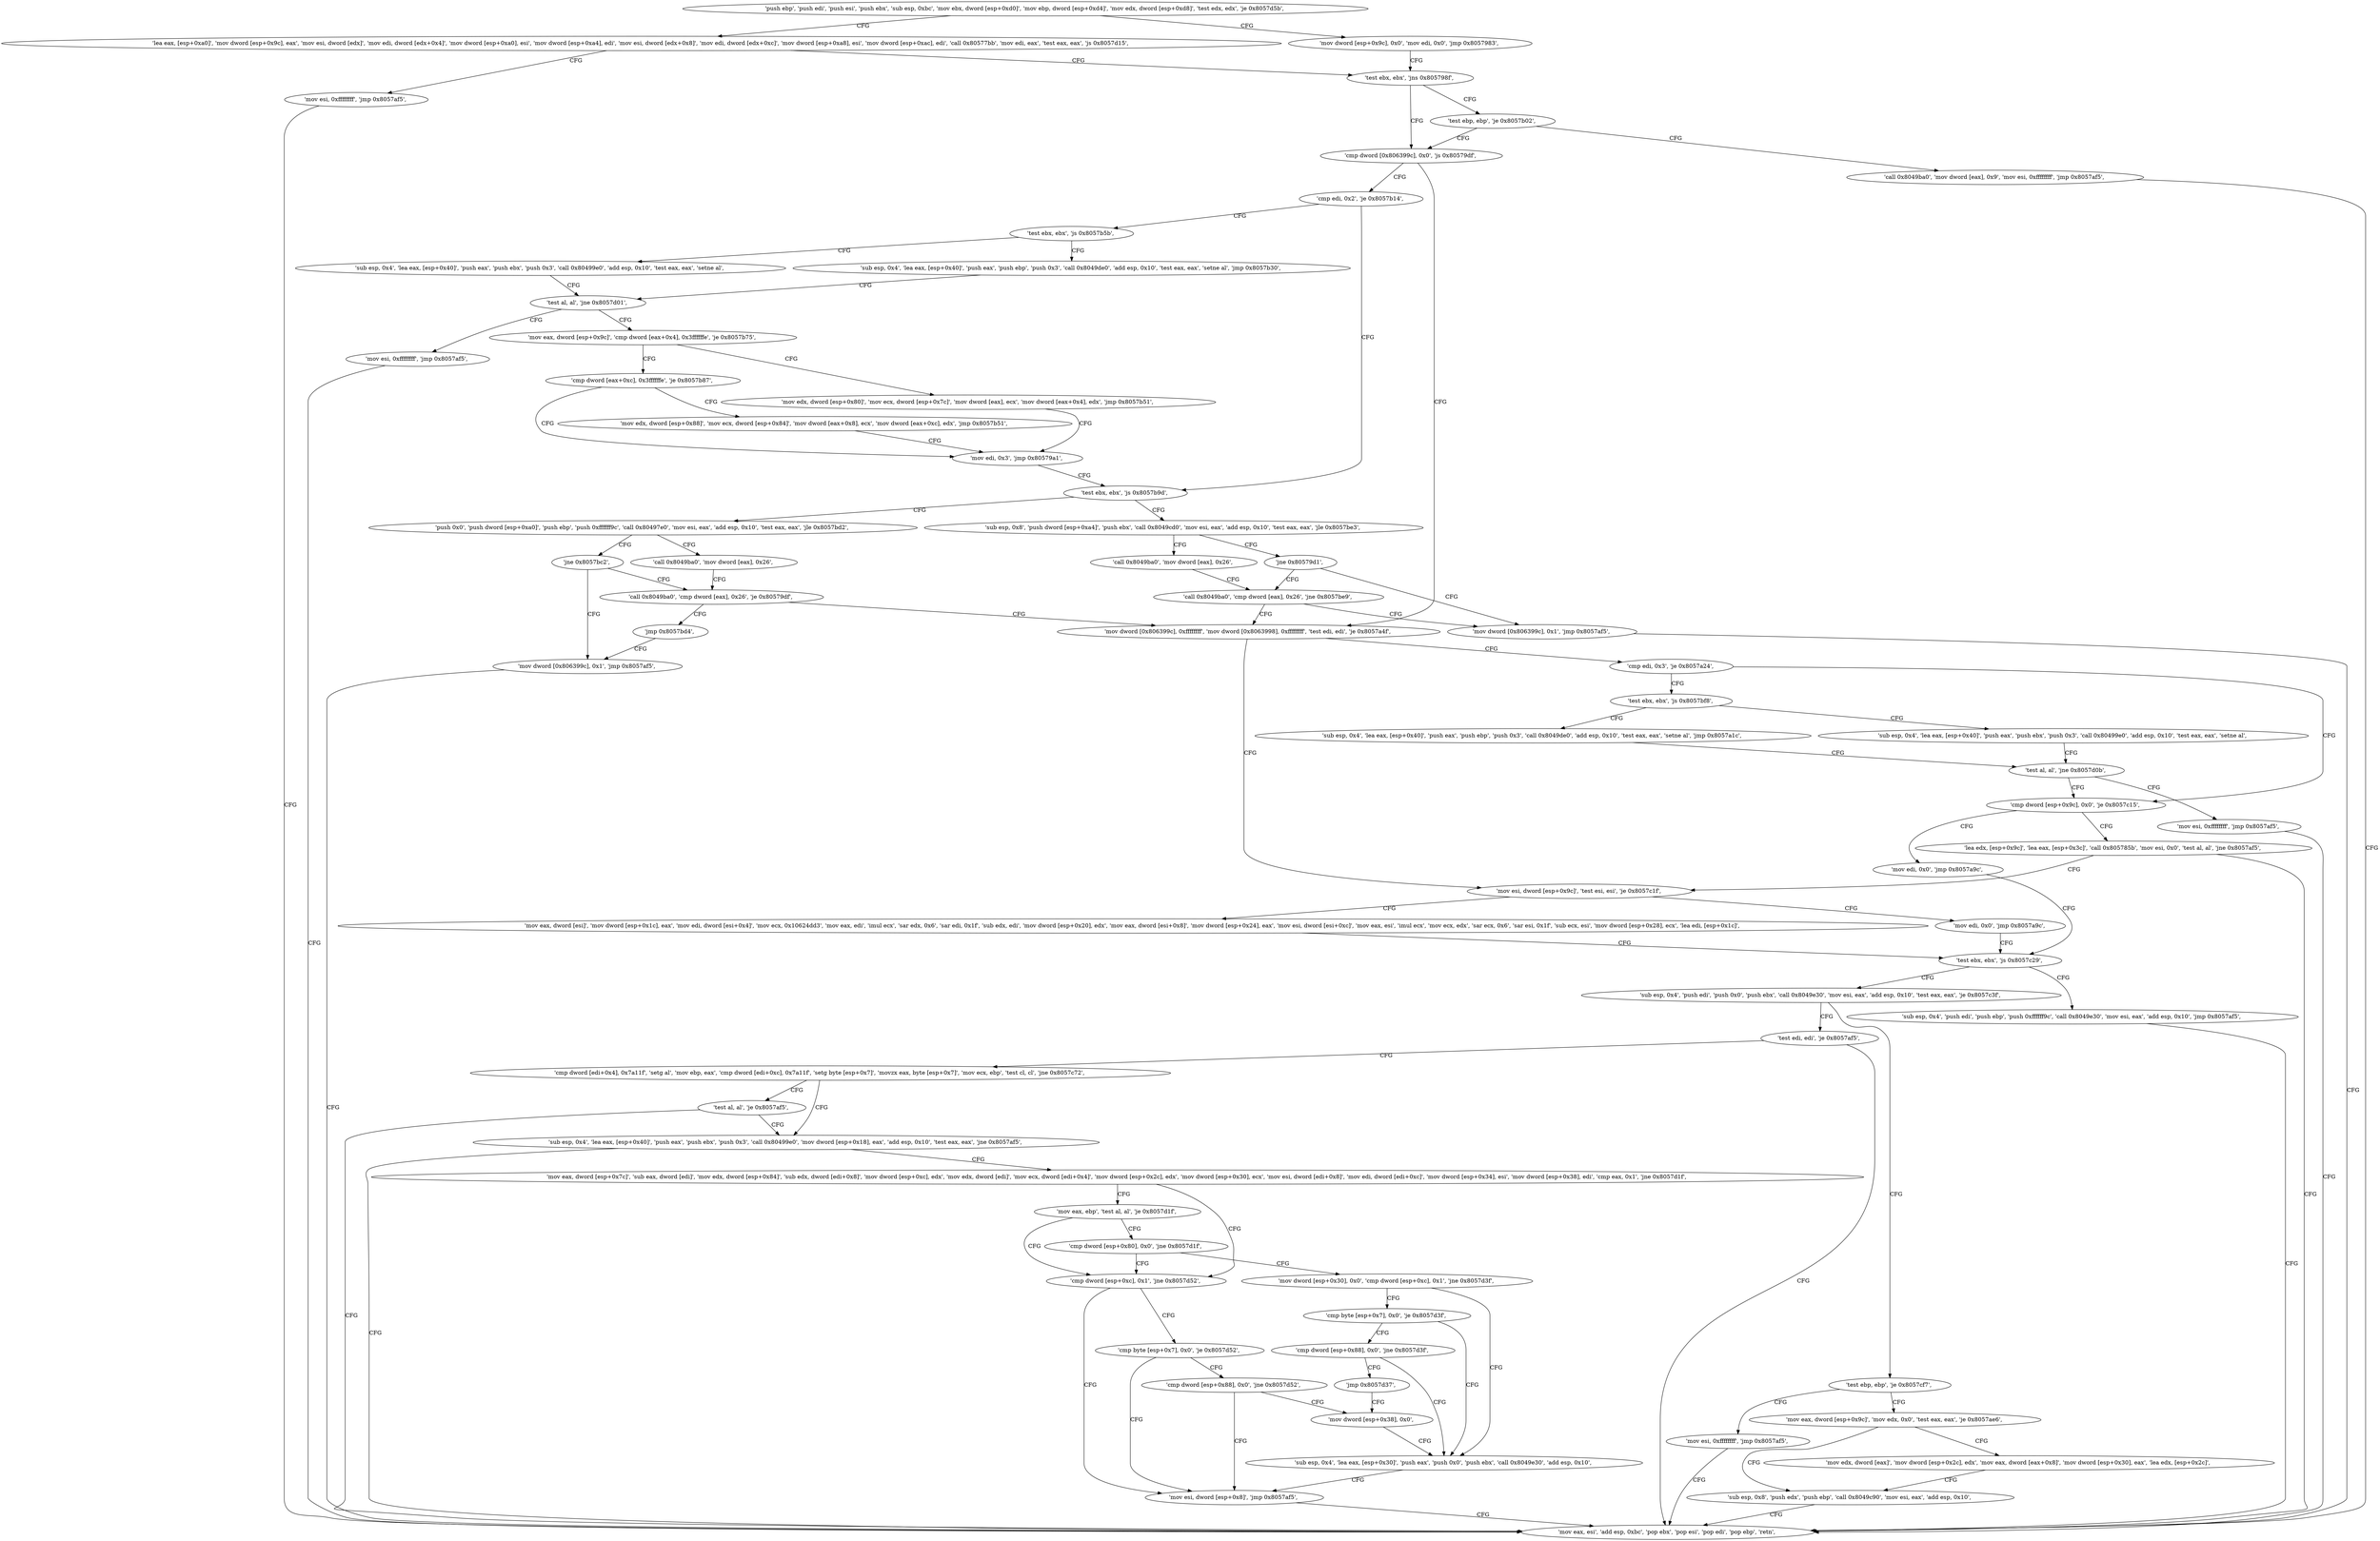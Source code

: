 digraph "func" {
"134576408" [label = "'push ebp', 'push edi', 'push esi', 'push ebx', 'sub esp, 0xbc', 'mov ebx, dword [esp+0xd0]', 'mov ebp, dword [esp+0xd4]', 'mov edx, dword [esp+0xd8]', 'test edx, edx', 'je 0x8057d5b', " ]
"134577499" [label = "'mov dword [esp+0x9c], 0x0', 'mov edi, 0x0', 'jmp 0x8057983', " ]
"134576447" [label = "'lea eax, [esp+0xa0]', 'mov dword [esp+0x9c], eax', 'mov esi, dword [edx]', 'mov edi, dword [edx+0x4]', 'mov dword [esp+0xa0], esi', 'mov dword [esp+0xa4], edi', 'mov esi, dword [edx+0x8]', 'mov edi, dword [edx+0xc]', 'mov dword [esp+0xa8], esi', 'mov dword [esp+0xac], edi', 'call 0x80577bb', 'mov edi, eax', 'test eax, eax', 'js 0x8057d15', " ]
"134576515" [label = "'test ebx, ebx', 'jns 0x805798f', " ]
"134577429" [label = "'mov esi, 0xffffffff', 'jmp 0x8057af5', " ]
"134576527" [label = "'cmp dword [0x806399c], 0x0', 'js 0x80579df', " ]
"134576519" [label = "'test ebp, ebp', 'je 0x8057b02', " ]
"134576885" [label = "'mov eax, esi', 'add esp, 0xbc', 'pop ebx', 'pop esi', 'pop edi', 'pop ebp', 'retn', " ]
"134576607" [label = "'mov dword [0x806399c], 0xffffffff', 'mov dword [0x8063998], 0xffffffff', 'test edi, edi', 'je 0x8057a4f', " ]
"134576536" [label = "'cmp edi, 0x2', 'je 0x8057b14', " ]
"134576898" [label = "'call 0x8049ba0', 'mov dword [eax], 0x9', 'mov esi, 0xffffffff', 'jmp 0x8057af5', " ]
"134576719" [label = "'mov esi, dword [esp+0x9c]', 'test esi, esi', 'je 0x8057c1f', " ]
"134576631" [label = "'cmp edi, 0x3', 'je 0x8057a24', " ]
"134576916" [label = "'test ebx, ebx', 'js 0x8057b5b', " ]
"134576545" [label = "'test ebx, ebx', 'js 0x8057b9d', " ]
"134577183" [label = "'mov edi, 0x0', 'jmp 0x8057a9c', " ]
"134576734" [label = "'mov eax, dword [esi]', 'mov dword [esp+0x1c], eax', 'mov edi, dword [esi+0x4]', 'mov ecx, 0x10624dd3', 'mov eax, edi', 'imul ecx', 'sar edx, 0x6', 'sar edi, 0x1f', 'sub edx, edi', 'mov dword [esp+0x20], edx', 'mov eax, dword [esi+0x8]', 'mov dword [esp+0x24], eax', 'mov esi, dword [esi+0xc]', 'mov eax, esi', 'imul ecx', 'mov ecx, edx', 'sar ecx, 0x6', 'sar esi, 0x1f', 'sub ecx, esi', 'mov dword [esp+0x28], ecx', 'lea edi, [esp+0x1c]', " ]
"134576676" [label = "'cmp dword [esp+0x9c], 0x0', 'je 0x8057c15', " ]
"134576636" [label = "'test ebx, ebx', 'js 0x8057bf8', " ]
"134576987" [label = "'sub esp, 0x4', 'lea eax, [esp+0x40]', 'push eax', 'push ebp', 'push 0x3', 'call 0x8049de0', 'add esp, 0x10', 'test eax, eax', 'setne al', 'jmp 0x8057b30', " ]
"134576920" [label = "'sub esp, 0x4', 'lea eax, [esp+0x40]', 'push eax', 'push ebx', 'push 0x3', 'call 0x80499e0', 'add esp, 0x10', 'test eax, eax', 'setne al', " ]
"134577053" [label = "'push 0x0', 'push dword [esp+0xa0]', 'push ebp', 'push 0xffffff9c', 'call 0x80497e0', 'mov esi, eax', 'add esp, 0x10', 'test eax, eax', 'jle 0x8057bd2', " ]
"134576553" [label = "'sub esp, 0x8', 'push dword [esp+0xa4]', 'push ebx', 'call 0x8049cd0', 'mov esi, eax', 'add esp, 0x10', 'test eax, eax', 'jle 0x8057be3', " ]
"134576796" [label = "'test ebx, ebx', 'js 0x8057c29', " ]
"134577173" [label = "'mov edi, 0x0', 'jmp 0x8057a9c', " ]
"134576690" [label = "'lea edx, [esp+0x9c]', 'lea eax, [esp+0x3c]', 'call 0x805785b', 'mov esi, 0x0', 'test al, al', 'jne 0x8057af5', " ]
"134577144" [label = "'sub esp, 0x4', 'lea eax, [esp+0x40]', 'push eax', 'push ebp', 'push 0x3', 'call 0x8049de0', 'add esp, 0x10', 'test eax, eax', 'setne al', 'jmp 0x8057a1c', " ]
"134576644" [label = "'sub esp, 0x4', 'lea eax, [esp+0x40]', 'push eax', 'push ebx', 'push 0x3', 'call 0x80499e0', 'add esp, 0x10', 'test eax, eax', 'setne al', " ]
"134576944" [label = "'test al, al', 'jne 0x8057d01', " ]
"134577106" [label = "'jne 0x8057bc2', " ]
"134577079" [label = "'call 0x8049ba0', 'mov dword [eax], 0x26', " ]
"134577123" [label = "'jne 0x80579d1', " ]
"134576582" [label = "'call 0x8049ba0', 'mov dword [eax], 0x26', " ]
"134577193" [label = "'sub esp, 0x4', 'push edi', 'push ebp', 'push 0xffffff9c', 'call 0x8049e30', 'mov esi, eax', 'add esp, 0x10', 'jmp 0x8057af5', " ]
"134576804" [label = "'sub esp, 0x4', 'push edi', 'push 0x0', 'push ebx', 'call 0x8049e30', 'mov esi, eax', 'add esp, 0x10', 'test eax, eax', 'je 0x8057c3f', " ]
"134577215" [label = "'test edi, edi', 'je 0x8057af5', " ]
"134576829" [label = "'test ebp, ebp', 'je 0x8057cf7', " ]
"134576668" [label = "'test al, al', 'jne 0x8057d0b', " ]
"134577409" [label = "'mov esi, 0xffffffff', 'jmp 0x8057af5', " ]
"134576952" [label = "'mov eax, dword [esp+0x9c]', 'cmp dword [eax+0x4], 0x3ffffffe', 'je 0x8057b75', " ]
"134577013" [label = "'mov edx, dword [esp+0x80]', 'mov ecx, dword [esp+0x7c]', 'mov dword [eax], ecx', 'mov dword [eax+0x4], edx', 'jmp 0x8057b51', " ]
"134576968" [label = "'cmp dword [eax+0xc], 0x3ffffffe', 'je 0x8057b87', " ]
"134577090" [label = "'call 0x8049ba0', 'cmp dword [eax], 0x26', 'je 0x80579df', " ]
"134577108" [label = "'mov dword [0x806399c], 0x1', 'jmp 0x8057af5', " ]
"134576593" [label = "'call 0x8049ba0', 'cmp dword [eax], 0x26', 'jne 0x8057be9', " ]
"134577129" [label = "'mov dword [0x806399c], 0x1', 'jmp 0x8057af5', " ]
"134577223" [label = "'cmp dword [edi+0x4], 0x7a11f', 'setg al', 'mov ebp, eax', 'cmp dword [edi+0xc], 0x7a11f', 'setg byte [esp+0x7]', 'movzx eax, byte [esp+0x7]', 'mov ecx, ebp', 'test cl, cl', 'jne 0x8057c72', " ]
"134577399" [label = "'mov esi, 0xffffffff', 'jmp 0x8057af5', " ]
"134576837" [label = "'mov eax, dword [esp+0x9c]', 'mov edx, 0x0', 'test eax, eax', 'je 0x8057ae6', " ]
"134577419" [label = "'mov esi, 0xffffffff', 'jmp 0x8057af5', " ]
"134576977" [label = "'mov edi, 0x3', 'jmp 0x80579a1', " ]
"134577031" [label = "'mov edx, dword [esp+0x88]', 'mov ecx, dword [esp+0x84]', 'mov dword [eax+0x8], ecx', 'mov dword [eax+0xc], edx', 'jmp 0x8057b51', " ]
"134577104" [label = "'jmp 0x8057bd4', " ]
"134577266" [label = "'sub esp, 0x4', 'lea eax, [esp+0x40]', 'push eax', 'push ebx', 'push 0x3', 'call 0x80499e0', 'mov dword [esp+0x18], eax', 'add esp, 0x10', 'test eax, eax', 'jne 0x8057af5', " ]
"134577258" [label = "'test al, al', 'je 0x8057af5', " ]
"134576870" [label = "'sub esp, 0x8', 'push edx', 'push ebp', 'call 0x8049c90', 'mov esi, eax', 'add esp, 0x10', " ]
"134576853" [label = "'mov edx, dword [eax]', 'mov dword [esp+0x2c], edx', 'mov eax, dword [eax+0x8]', 'mov dword [esp+0x30], eax', 'lea edx, [esp+0x2c]', " ]
"134577297" [label = "'mov eax, dword [esp+0x7c]', 'sub eax, dword [edi]', 'mov edx, dword [esp+0x84]', 'sub edx, dword [edi+0x8]', 'mov dword [esp+0xc], edx', 'mov edx, dword [edi]', 'mov ecx, dword [edi+0x4]', 'mov dword [esp+0x2c], edx', 'mov dword [esp+0x30], ecx', 'mov esi, dword [edi+0x8]', 'mov edi, dword [edi+0xc]', 'mov dword [esp+0x34], esi', 'mov dword [esp+0x38], edi', 'cmp eax, 0x1', 'jne 0x8057d1f', " ]
"134577439" [label = "'cmp dword [esp+0xc], 0x1', 'jne 0x8057d52', " ]
"134577349" [label = "'mov eax, ebp', 'test al, al', 'je 0x8057d1f', " ]
"134577490" [label = "'mov esi, dword [esp+0x8]', 'jmp 0x8057af5', " ]
"134577446" [label = "'cmp byte [esp+0x7], 0x0', 'je 0x8057d52', " ]
"134577355" [label = "'cmp dword [esp+0x80], 0x0', 'jne 0x8057d1f', " ]
"134577453" [label = "'cmp dword [esp+0x88], 0x0', 'jne 0x8057d52', " ]
"134577365" [label = "'mov dword [esp+0x30], 0x0', 'cmp dword [esp+0xc], 0x1', 'jne 0x8057d3f', " ]
"134577463" [label = "'mov dword [esp+0x38], 0x0', " ]
"134577471" [label = "'sub esp, 0x4', 'lea eax, [esp+0x30]', 'push eax', 'push 0x0', 'push ebx', 'call 0x8049e30', 'add esp, 0x10', " ]
"134577380" [label = "'cmp byte [esp+0x7], 0x0', 'je 0x8057d3f', " ]
"134577387" [label = "'cmp dword [esp+0x88], 0x0', 'jne 0x8057d3f', " ]
"134577397" [label = "'jmp 0x8057d37', " ]
"134576408" -> "134577499" [ label = "CFG" ]
"134576408" -> "134576447" [ label = "CFG" ]
"134577499" -> "134576515" [ label = "CFG" ]
"134576447" -> "134577429" [ label = "CFG" ]
"134576447" -> "134576515" [ label = "CFG" ]
"134576515" -> "134576527" [ label = "CFG" ]
"134576515" -> "134576519" [ label = "CFG" ]
"134577429" -> "134576885" [ label = "CFG" ]
"134576527" -> "134576607" [ label = "CFG" ]
"134576527" -> "134576536" [ label = "CFG" ]
"134576519" -> "134576898" [ label = "CFG" ]
"134576519" -> "134576527" [ label = "CFG" ]
"134576607" -> "134576719" [ label = "CFG" ]
"134576607" -> "134576631" [ label = "CFG" ]
"134576536" -> "134576916" [ label = "CFG" ]
"134576536" -> "134576545" [ label = "CFG" ]
"134576898" -> "134576885" [ label = "CFG" ]
"134576719" -> "134577183" [ label = "CFG" ]
"134576719" -> "134576734" [ label = "CFG" ]
"134576631" -> "134576676" [ label = "CFG" ]
"134576631" -> "134576636" [ label = "CFG" ]
"134576916" -> "134576987" [ label = "CFG" ]
"134576916" -> "134576920" [ label = "CFG" ]
"134576545" -> "134577053" [ label = "CFG" ]
"134576545" -> "134576553" [ label = "CFG" ]
"134577183" -> "134576796" [ label = "CFG" ]
"134576734" -> "134576796" [ label = "CFG" ]
"134576676" -> "134577173" [ label = "CFG" ]
"134576676" -> "134576690" [ label = "CFG" ]
"134576636" -> "134577144" [ label = "CFG" ]
"134576636" -> "134576644" [ label = "CFG" ]
"134576987" -> "134576944" [ label = "CFG" ]
"134576920" -> "134576944" [ label = "CFG" ]
"134577053" -> "134577106" [ label = "CFG" ]
"134577053" -> "134577079" [ label = "CFG" ]
"134576553" -> "134577123" [ label = "CFG" ]
"134576553" -> "134576582" [ label = "CFG" ]
"134576796" -> "134577193" [ label = "CFG" ]
"134576796" -> "134576804" [ label = "CFG" ]
"134577173" -> "134576796" [ label = "CFG" ]
"134576690" -> "134576885" [ label = "CFG" ]
"134576690" -> "134576719" [ label = "CFG" ]
"134577144" -> "134576668" [ label = "CFG" ]
"134576644" -> "134576668" [ label = "CFG" ]
"134576944" -> "134577409" [ label = "CFG" ]
"134576944" -> "134576952" [ label = "CFG" ]
"134577106" -> "134577090" [ label = "CFG" ]
"134577106" -> "134577108" [ label = "CFG" ]
"134577079" -> "134577090" [ label = "CFG" ]
"134577123" -> "134576593" [ label = "CFG" ]
"134577123" -> "134577129" [ label = "CFG" ]
"134576582" -> "134576593" [ label = "CFG" ]
"134577193" -> "134576885" [ label = "CFG" ]
"134576804" -> "134577215" [ label = "CFG" ]
"134576804" -> "134576829" [ label = "CFG" ]
"134577215" -> "134576885" [ label = "CFG" ]
"134577215" -> "134577223" [ label = "CFG" ]
"134576829" -> "134577399" [ label = "CFG" ]
"134576829" -> "134576837" [ label = "CFG" ]
"134576668" -> "134577419" [ label = "CFG" ]
"134576668" -> "134576676" [ label = "CFG" ]
"134577409" -> "134576885" [ label = "CFG" ]
"134576952" -> "134577013" [ label = "CFG" ]
"134576952" -> "134576968" [ label = "CFG" ]
"134577013" -> "134576977" [ label = "CFG" ]
"134576968" -> "134577031" [ label = "CFG" ]
"134576968" -> "134576977" [ label = "CFG" ]
"134577090" -> "134576607" [ label = "CFG" ]
"134577090" -> "134577104" [ label = "CFG" ]
"134577108" -> "134576885" [ label = "CFG" ]
"134576593" -> "134577129" [ label = "CFG" ]
"134576593" -> "134576607" [ label = "CFG" ]
"134577129" -> "134576885" [ label = "CFG" ]
"134577223" -> "134577266" [ label = "CFG" ]
"134577223" -> "134577258" [ label = "CFG" ]
"134577399" -> "134576885" [ label = "CFG" ]
"134576837" -> "134576870" [ label = "CFG" ]
"134576837" -> "134576853" [ label = "CFG" ]
"134577419" -> "134576885" [ label = "CFG" ]
"134576977" -> "134576545" [ label = "CFG" ]
"134577031" -> "134576977" [ label = "CFG" ]
"134577104" -> "134577108" [ label = "CFG" ]
"134577266" -> "134576885" [ label = "CFG" ]
"134577266" -> "134577297" [ label = "CFG" ]
"134577258" -> "134576885" [ label = "CFG" ]
"134577258" -> "134577266" [ label = "CFG" ]
"134576870" -> "134576885" [ label = "CFG" ]
"134576853" -> "134576870" [ label = "CFG" ]
"134577297" -> "134577439" [ label = "CFG" ]
"134577297" -> "134577349" [ label = "CFG" ]
"134577439" -> "134577490" [ label = "CFG" ]
"134577439" -> "134577446" [ label = "CFG" ]
"134577349" -> "134577439" [ label = "CFG" ]
"134577349" -> "134577355" [ label = "CFG" ]
"134577490" -> "134576885" [ label = "CFG" ]
"134577446" -> "134577490" [ label = "CFG" ]
"134577446" -> "134577453" [ label = "CFG" ]
"134577355" -> "134577439" [ label = "CFG" ]
"134577355" -> "134577365" [ label = "CFG" ]
"134577453" -> "134577490" [ label = "CFG" ]
"134577453" -> "134577463" [ label = "CFG" ]
"134577365" -> "134577471" [ label = "CFG" ]
"134577365" -> "134577380" [ label = "CFG" ]
"134577463" -> "134577471" [ label = "CFG" ]
"134577471" -> "134577490" [ label = "CFG" ]
"134577380" -> "134577471" [ label = "CFG" ]
"134577380" -> "134577387" [ label = "CFG" ]
"134577387" -> "134577471" [ label = "CFG" ]
"134577387" -> "134577397" [ label = "CFG" ]
"134577397" -> "134577463" [ label = "CFG" ]
}
